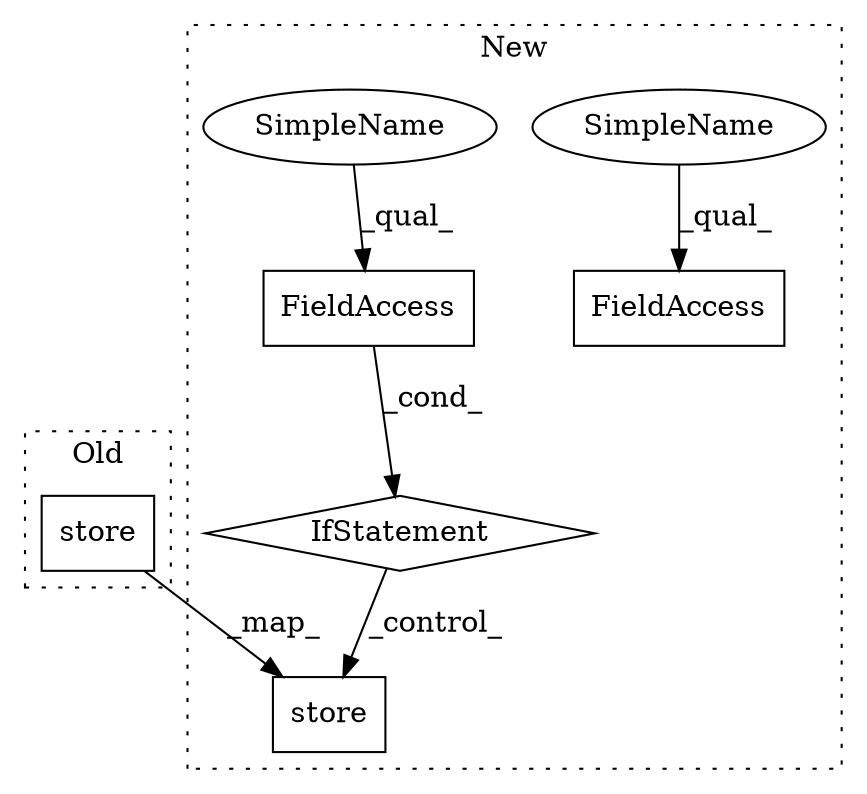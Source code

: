digraph G {
subgraph cluster0 {
1 [label="store" a="32" s="15113,15143" l="6,1" shape="box"];
label = "Old";
style="dotted";
}
subgraph cluster1 {
2 [label="store" a="32" s="8462,8492" l="6,1" shape="box"];
3 [label="IfStatement" a="25" s="8038,8058" l="4,2" shape="diamond"];
4 [label="FieldAccess" a="22" s="8042" l="16" shape="box"];
5 [label="FieldAccess" a="22" s="8816" l="19" shape="box"];
6 [label="SimpleName" a="42" s="8816" l="4" shape="ellipse"];
7 [label="SimpleName" a="42" s="8042" l="4" shape="ellipse"];
label = "New";
style="dotted";
}
1 -> 2 [label="_map_"];
3 -> 2 [label="_control_"];
4 -> 3 [label="_cond_"];
6 -> 5 [label="_qual_"];
7 -> 4 [label="_qual_"];
}